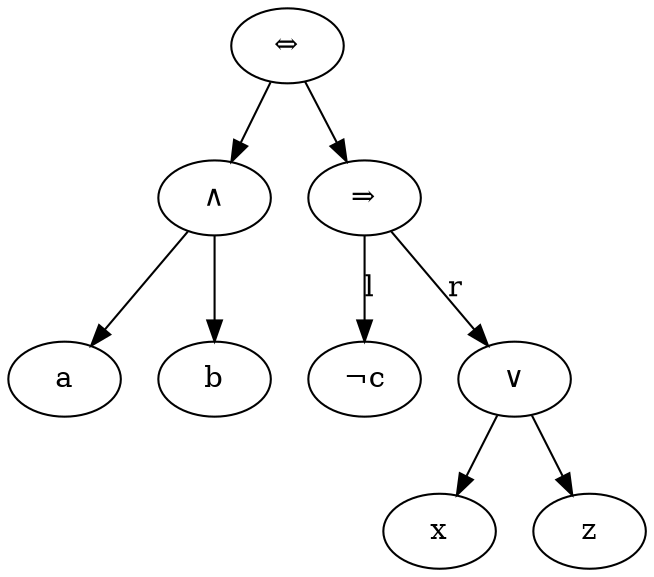 digraph G {
  bgcolor="#ffffff"

  id0 [shape=ellipse, style=filled, color="#000000", fontcolor="#000000", fillcolor="#ffffff", label="⇔"]
  id1 [shape=ellipse, style=filled, color="#000000", fontcolor="#000000", fillcolor="#ffffff", label="∧"]
  id2 [shape=ellipse, style=filled, color="#000000", fontcolor="#000000", fillcolor="#ffffff", label="a"]
  id3 [shape=ellipse, style=filled, color="#000000", fontcolor="#000000", fillcolor="#ffffff", label="b"]
  id4 [shape=ellipse, style=filled, color="#000000", fontcolor="#000000", fillcolor="#ffffff", label="⇒"]
  id5 [shape=ellipse, style=filled, color="#000000", fontcolor="#000000", fillcolor="#ffffff", label="¬c"]
  id6 [shape=ellipse, style=filled, color="#000000", fontcolor="#000000", fillcolor="#ffffff", label="∨"]
  id7 [shape=ellipse, style=filled, color="#000000", fontcolor="#000000", fillcolor="#ffffff", label="x"]
  id8 [shape=ellipse, style=filled, color="#000000", fontcolor="#000000", fillcolor="#ffffff", label="z"]

  id1 -> id2 [color="#000000", fontcolor="#000000", style=solid]
  id1 -> id3 [color="#000000", fontcolor="#000000", style=solid]
  id6 -> id7 [color="#000000", fontcolor="#000000", style=solid]
  id6 -> id8 [color="#000000", fontcolor="#000000", style=solid]
  id4 -> id5 [color="#000000", fontcolor="#000000", style=solid, label="l"]
  id4 -> id6 [color="#000000", fontcolor="#000000", style=solid, label="r"]
  id0 -> id1 [color="#000000", fontcolor="#000000", style=solid]
  id0 -> id4 [color="#000000", fontcolor="#000000", style=solid]
}
